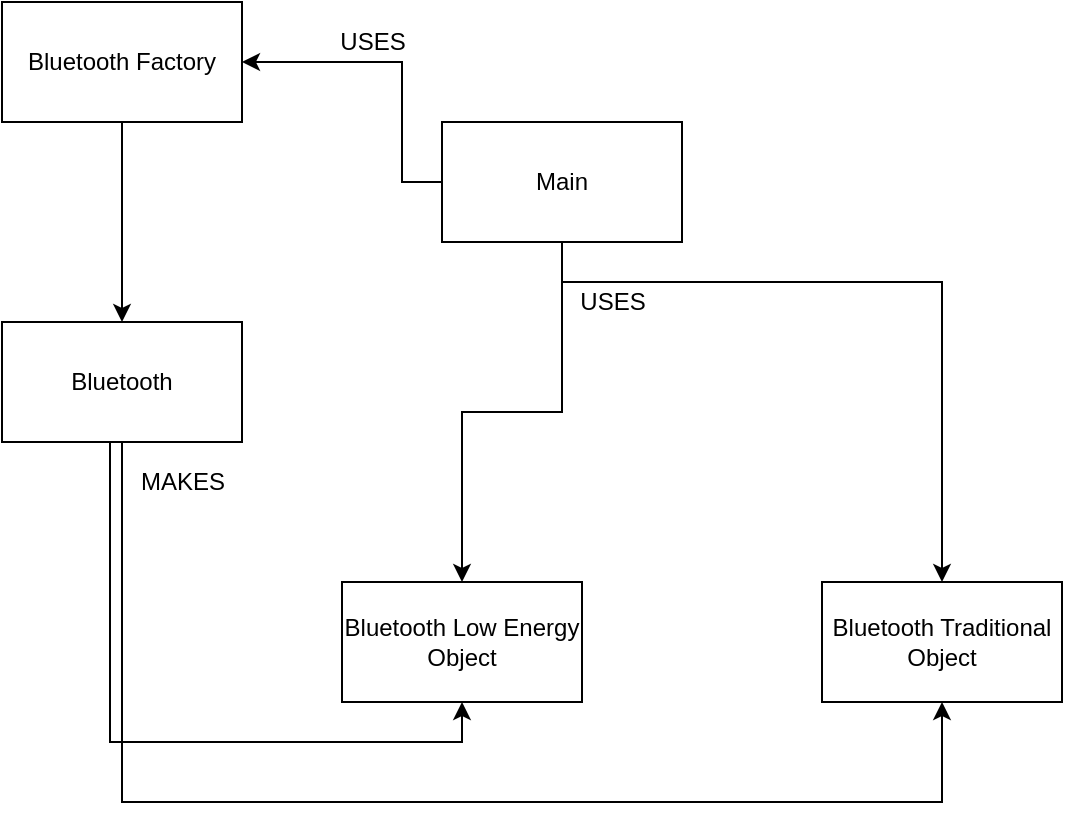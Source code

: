 <mxfile version="12.7.0" type="device"><diagram id="5Dgr6c_HuWGOdSp2iKKc" name="Page-1"><mxGraphModel dx="1197" dy="1111" grid="1" gridSize="10" guides="1" tooltips="1" connect="1" arrows="1" fold="1" page="1" pageScale="1" pageWidth="850" pageHeight="1100" math="0" shadow="0"><root><mxCell id="0"/><mxCell id="1" parent="0"/><mxCell id="4BN269VOO_0vB-B5rzaD-7" style="edgeStyle=orthogonalEdgeStyle;rounded=0;orthogonalLoop=1;jettySize=auto;html=1;exitX=0;exitY=0.5;exitDx=0;exitDy=0;entryX=1;entryY=0.5;entryDx=0;entryDy=0;" edge="1" parent="1" source="4BN269VOO_0vB-B5rzaD-1" target="4BN269VOO_0vB-B5rzaD-3"><mxGeometry relative="1" as="geometry"><Array as="points"><mxPoint x="350" y="490"/><mxPoint x="350" y="430"/></Array></mxGeometry></mxCell><mxCell id="4BN269VOO_0vB-B5rzaD-14" style="edgeStyle=orthogonalEdgeStyle;rounded=0;orthogonalLoop=1;jettySize=auto;html=1;entryX=0.5;entryY=0;entryDx=0;entryDy=0;" edge="1" parent="1" source="4BN269VOO_0vB-B5rzaD-1" target="4BN269VOO_0vB-B5rzaD-4"><mxGeometry relative="1" as="geometry"/></mxCell><mxCell id="4BN269VOO_0vB-B5rzaD-15" style="edgeStyle=orthogonalEdgeStyle;rounded=0;orthogonalLoop=1;jettySize=auto;html=1;" edge="1" parent="1" source="4BN269VOO_0vB-B5rzaD-1" target="4BN269VOO_0vB-B5rzaD-5"><mxGeometry relative="1" as="geometry"><Array as="points"><mxPoint x="430" y="540"/><mxPoint x="620" y="540"/></Array></mxGeometry></mxCell><mxCell id="4BN269VOO_0vB-B5rzaD-1" value="Main" style="rounded=0;whiteSpace=wrap;html=1;" vertex="1" parent="1"><mxGeometry x="370" y="460" width="120" height="60" as="geometry"/></mxCell><mxCell id="4BN269VOO_0vB-B5rzaD-12" style="edgeStyle=orthogonalEdgeStyle;rounded=0;orthogonalLoop=1;jettySize=auto;html=1;entryX=0.5;entryY=1;entryDx=0;entryDy=0;exitX=0.45;exitY=0.983;exitDx=0;exitDy=0;exitPerimeter=0;" edge="1" parent="1" source="4BN269VOO_0vB-B5rzaD-2" target="4BN269VOO_0vB-B5rzaD-4"><mxGeometry relative="1" as="geometry"><mxPoint x="220" y="630" as="sourcePoint"/></mxGeometry></mxCell><mxCell id="4BN269VOO_0vB-B5rzaD-13" style="edgeStyle=orthogonalEdgeStyle;rounded=0;orthogonalLoop=1;jettySize=auto;html=1;entryX=0.5;entryY=1;entryDx=0;entryDy=0;" edge="1" parent="1" source="4BN269VOO_0vB-B5rzaD-2" target="4BN269VOO_0vB-B5rzaD-5"><mxGeometry relative="1" as="geometry"><Array as="points"><mxPoint x="210" y="800"/><mxPoint x="620" y="800"/></Array></mxGeometry></mxCell><mxCell id="4BN269VOO_0vB-B5rzaD-2" value="Bluetooth" style="rounded=0;whiteSpace=wrap;html=1;" vertex="1" parent="1"><mxGeometry x="150" y="560" width="120" height="60" as="geometry"/></mxCell><mxCell id="4BN269VOO_0vB-B5rzaD-8" style="edgeStyle=orthogonalEdgeStyle;rounded=0;orthogonalLoop=1;jettySize=auto;html=1;" edge="1" parent="1" source="4BN269VOO_0vB-B5rzaD-3" target="4BN269VOO_0vB-B5rzaD-2"><mxGeometry relative="1" as="geometry"/></mxCell><mxCell id="4BN269VOO_0vB-B5rzaD-3" value="Bluetooth Factory" style="rounded=0;whiteSpace=wrap;html=1;" vertex="1" parent="1"><mxGeometry x="150" y="400" width="120" height="60" as="geometry"/></mxCell><mxCell id="4BN269VOO_0vB-B5rzaD-4" value="Bluetooth Low Energy Object" style="rounded=0;whiteSpace=wrap;html=1;" vertex="1" parent="1"><mxGeometry x="320" y="690" width="120" height="60" as="geometry"/></mxCell><mxCell id="4BN269VOO_0vB-B5rzaD-5" value="Bluetooth Traditional Object" style="rounded=0;whiteSpace=wrap;html=1;" vertex="1" parent="1"><mxGeometry x="560" y="690" width="120" height="60" as="geometry"/></mxCell><mxCell id="4BN269VOO_0vB-B5rzaD-16" value="USES" style="text;html=1;align=center;verticalAlign=middle;resizable=0;points=[];autosize=1;" vertex="1" parent="1"><mxGeometry x="310" y="410" width="50" height="20" as="geometry"/></mxCell><mxCell id="4BN269VOO_0vB-B5rzaD-17" value="USES" style="text;html=1;align=center;verticalAlign=middle;resizable=0;points=[];autosize=1;" vertex="1" parent="1"><mxGeometry x="430" y="540" width="50" height="20" as="geometry"/></mxCell><mxCell id="4BN269VOO_0vB-B5rzaD-19" value="MAKES" style="text;html=1;align=center;verticalAlign=middle;resizable=0;points=[];autosize=1;" vertex="1" parent="1"><mxGeometry x="210" y="630" width="60" height="20" as="geometry"/></mxCell></root></mxGraphModel></diagram></mxfile>